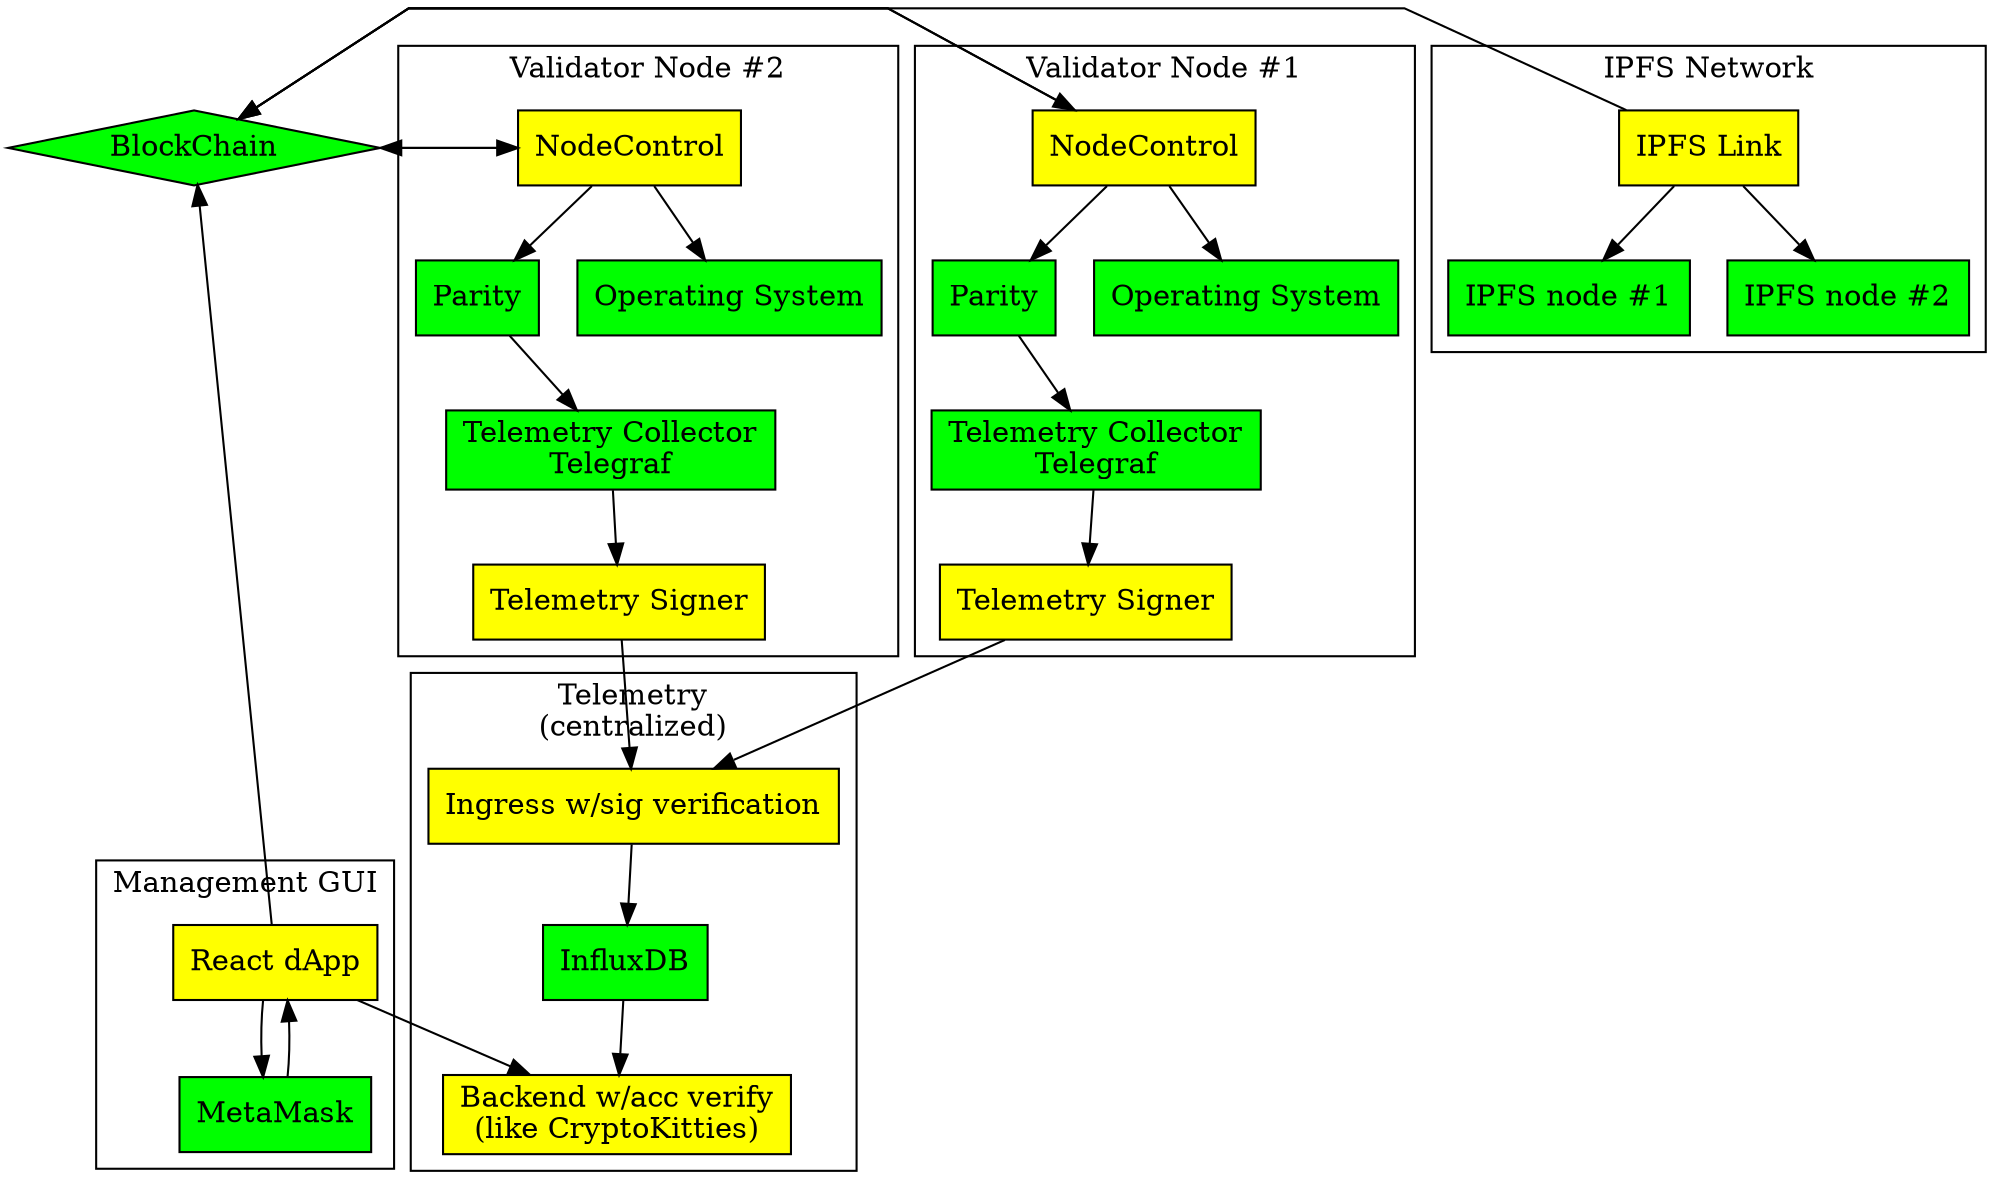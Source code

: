 digraph G {
    splines="compound"
    subgraph cluster_0 {
        label="Validator Node #1"
        fillcolor=lightgrey
        p1 [label="Parity",shape=box,style=filled,fillcolor=green]
        t1 [label="Telemetry Collector\nTelegraf",shape=box,style=filled,fillcolor=green]
        ts1 [label="Telemetry Signer",shape=box,style=filled,fillcolor=yellow]
        nc1 [label="NodeControl",shape=box,style=filled,fillcolor=yellow]
        os1 [label="Operating System",shape=box,style=filled,fillcolor=green]
        nc1 -> p1 -> t1 -> ts1
        nc1 -> os1
    }

    subgraph cluster_1 {
        label="Validator Node #2"
        fillcolor=lightgrey
        p2 [label="Parity",shape=box,style=filled,fillcolor=green]
        t2 [label="Telemetry Collector\nTelegraf",shape=box,style=filled,fillcolor=green]
        ts2 [label="Telemetry Signer",shape=box,style=filled,fillcolor=yellow]
        nc2 [label="NodeControl",shape=box,style=filled,fillcolor=yellow]
        os2 [label="Operating System",shape=box,style=filled,fillcolor=green]
        nc2 -> p2 -> t2 -> ts2
        nc2 -> os2
    }

    subgraph cluster_2 {
        label="IPFS Network"
        fillcolor=lightgrey
        il [label="IPFS Link",shape=box,style=filled,fillcolor=yellow]
        i1 [label="IPFS node #1",shape=box,style=filled,fillcolor=green]
        i2 [label="IPFS node #2",shape=box,style=filled,fillcolor=green]
        il -> {i1,i2}
    }

    subgraph cluster_3 {
        label="Management GUI"
        fillcolor=lightgrey
        dapp [label="React dApp",shape=box,style=filled,fillcolor=yellow]
        mm [label="MetaMask",shape=box,style=filled,fillcolor=green]
        dapp -> mm
        mm -> dapp
    }

    subgraph cluster_4 {
        label="Telemetry\n(centralized)"
        fillcolor=lightgrey
        ti [label="Ingress w/sig verification",shape=box,style=filled,fillcolor=yellow]
        tdb [label="InfluxDB",shape=box,style=filled,fillcolor=green]
        tbe [label="Backend w/acc verify\n(like CryptoKitties)",shape=box,style=filled,fillcolor=yellow]
        ti -> tdb -> tbe
    }
    
    
    chain [shape=diamond,label="BlockChain",style=filled, fillcolor=green]

    dapp -> tbe

    dapp -> chain [constraint=false]
    il -> chain [constraint=false]
    {nc1,nc2} -> chain [constraint=false]
    chain -> {nc1,nc2} [constraint=false]
    {ts1,ts2}->ti

}